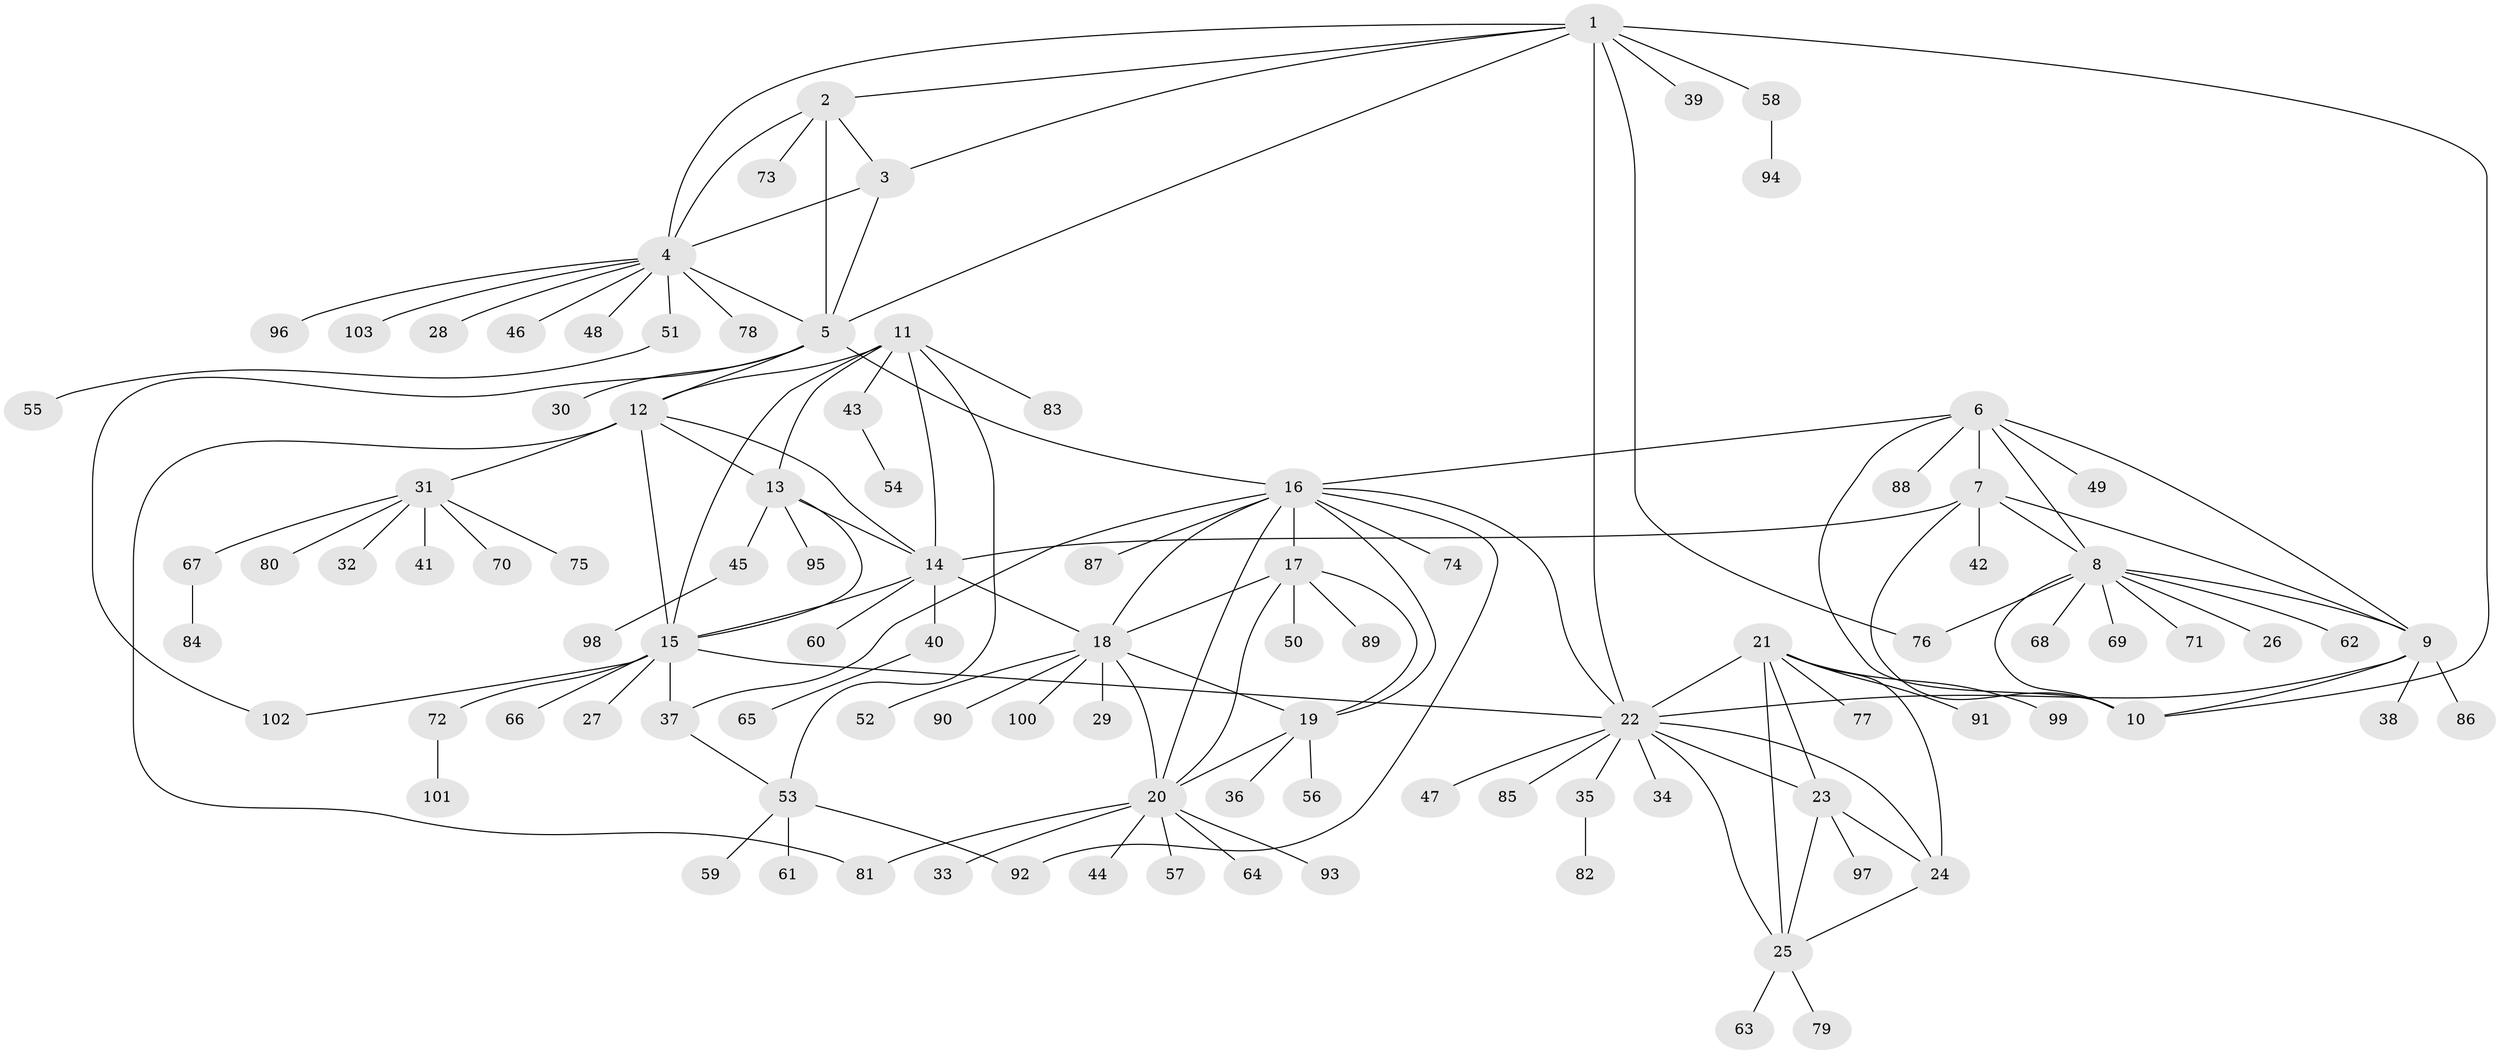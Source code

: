 // Generated by graph-tools (version 1.1) at 2025/37/03/09/25 02:37:15]
// undirected, 103 vertices, 144 edges
graph export_dot {
graph [start="1"]
  node [color=gray90,style=filled];
  1;
  2;
  3;
  4;
  5;
  6;
  7;
  8;
  9;
  10;
  11;
  12;
  13;
  14;
  15;
  16;
  17;
  18;
  19;
  20;
  21;
  22;
  23;
  24;
  25;
  26;
  27;
  28;
  29;
  30;
  31;
  32;
  33;
  34;
  35;
  36;
  37;
  38;
  39;
  40;
  41;
  42;
  43;
  44;
  45;
  46;
  47;
  48;
  49;
  50;
  51;
  52;
  53;
  54;
  55;
  56;
  57;
  58;
  59;
  60;
  61;
  62;
  63;
  64;
  65;
  66;
  67;
  68;
  69;
  70;
  71;
  72;
  73;
  74;
  75;
  76;
  77;
  78;
  79;
  80;
  81;
  82;
  83;
  84;
  85;
  86;
  87;
  88;
  89;
  90;
  91;
  92;
  93;
  94;
  95;
  96;
  97;
  98;
  99;
  100;
  101;
  102;
  103;
  1 -- 2;
  1 -- 3;
  1 -- 4;
  1 -- 5;
  1 -- 10;
  1 -- 22;
  1 -- 39;
  1 -- 58;
  1 -- 76;
  2 -- 3;
  2 -- 4;
  2 -- 5;
  2 -- 73;
  3 -- 4;
  3 -- 5;
  4 -- 5;
  4 -- 28;
  4 -- 46;
  4 -- 48;
  4 -- 51;
  4 -- 78;
  4 -- 96;
  4 -- 103;
  5 -- 12;
  5 -- 16;
  5 -- 30;
  5 -- 102;
  6 -- 7;
  6 -- 8;
  6 -- 9;
  6 -- 10;
  6 -- 16;
  6 -- 49;
  6 -- 88;
  7 -- 8;
  7 -- 9;
  7 -- 10;
  7 -- 14;
  7 -- 42;
  8 -- 9;
  8 -- 10;
  8 -- 26;
  8 -- 62;
  8 -- 68;
  8 -- 69;
  8 -- 71;
  8 -- 76;
  9 -- 10;
  9 -- 22;
  9 -- 38;
  9 -- 86;
  11 -- 12;
  11 -- 13;
  11 -- 14;
  11 -- 15;
  11 -- 43;
  11 -- 53;
  11 -- 83;
  12 -- 13;
  12 -- 14;
  12 -- 15;
  12 -- 31;
  12 -- 81;
  13 -- 14;
  13 -- 15;
  13 -- 45;
  13 -- 95;
  14 -- 15;
  14 -- 18;
  14 -- 40;
  14 -- 60;
  15 -- 22;
  15 -- 27;
  15 -- 37;
  15 -- 66;
  15 -- 72;
  15 -- 102;
  16 -- 17;
  16 -- 18;
  16 -- 19;
  16 -- 20;
  16 -- 22;
  16 -- 37;
  16 -- 74;
  16 -- 87;
  16 -- 92;
  17 -- 18;
  17 -- 19;
  17 -- 20;
  17 -- 50;
  17 -- 89;
  18 -- 19;
  18 -- 20;
  18 -- 29;
  18 -- 52;
  18 -- 90;
  18 -- 100;
  19 -- 20;
  19 -- 36;
  19 -- 56;
  20 -- 33;
  20 -- 44;
  20 -- 57;
  20 -- 64;
  20 -- 81;
  20 -- 93;
  21 -- 22;
  21 -- 23;
  21 -- 24;
  21 -- 25;
  21 -- 77;
  21 -- 91;
  21 -- 99;
  22 -- 23;
  22 -- 24;
  22 -- 25;
  22 -- 34;
  22 -- 35;
  22 -- 47;
  22 -- 85;
  23 -- 24;
  23 -- 25;
  23 -- 97;
  24 -- 25;
  25 -- 63;
  25 -- 79;
  31 -- 32;
  31 -- 41;
  31 -- 67;
  31 -- 70;
  31 -- 75;
  31 -- 80;
  35 -- 82;
  37 -- 53;
  40 -- 65;
  43 -- 54;
  45 -- 98;
  51 -- 55;
  53 -- 59;
  53 -- 61;
  53 -- 92;
  58 -- 94;
  67 -- 84;
  72 -- 101;
}
